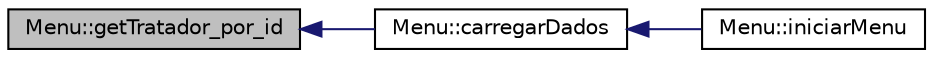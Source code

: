 digraph "Menu::getTratador_por_id"
{
  edge [fontname="Helvetica",fontsize="10",labelfontname="Helvetica",labelfontsize="10"];
  node [fontname="Helvetica",fontsize="10",shape=record];
  rankdir="LR";
  Node27 [label="Menu::getTratador_por_id",height=0.2,width=0.4,color="black", fillcolor="grey75", style="filled", fontcolor="black"];
  Node27 -> Node28 [dir="back",color="midnightblue",fontsize="10",style="solid",fontname="Helvetica"];
  Node28 [label="Menu::carregarDados",height=0.2,width=0.4,color="black", fillcolor="white", style="filled",URL="$class_menu.html#ada7d1c6e294b8c0fb5be4834ecc9e408",tooltip="carrega o menu de opções "];
  Node28 -> Node29 [dir="back",color="midnightblue",fontsize="10",style="solid",fontname="Helvetica"];
  Node29 [label="Menu::iniciarMenu",height=0.2,width=0.4,color="black", fillcolor="white", style="filled",URL="$class_menu.html#ae05c2f7fddf96ef9b612ee4c4bf12fcf",tooltip="inicializa o menu do sistema "];
}
